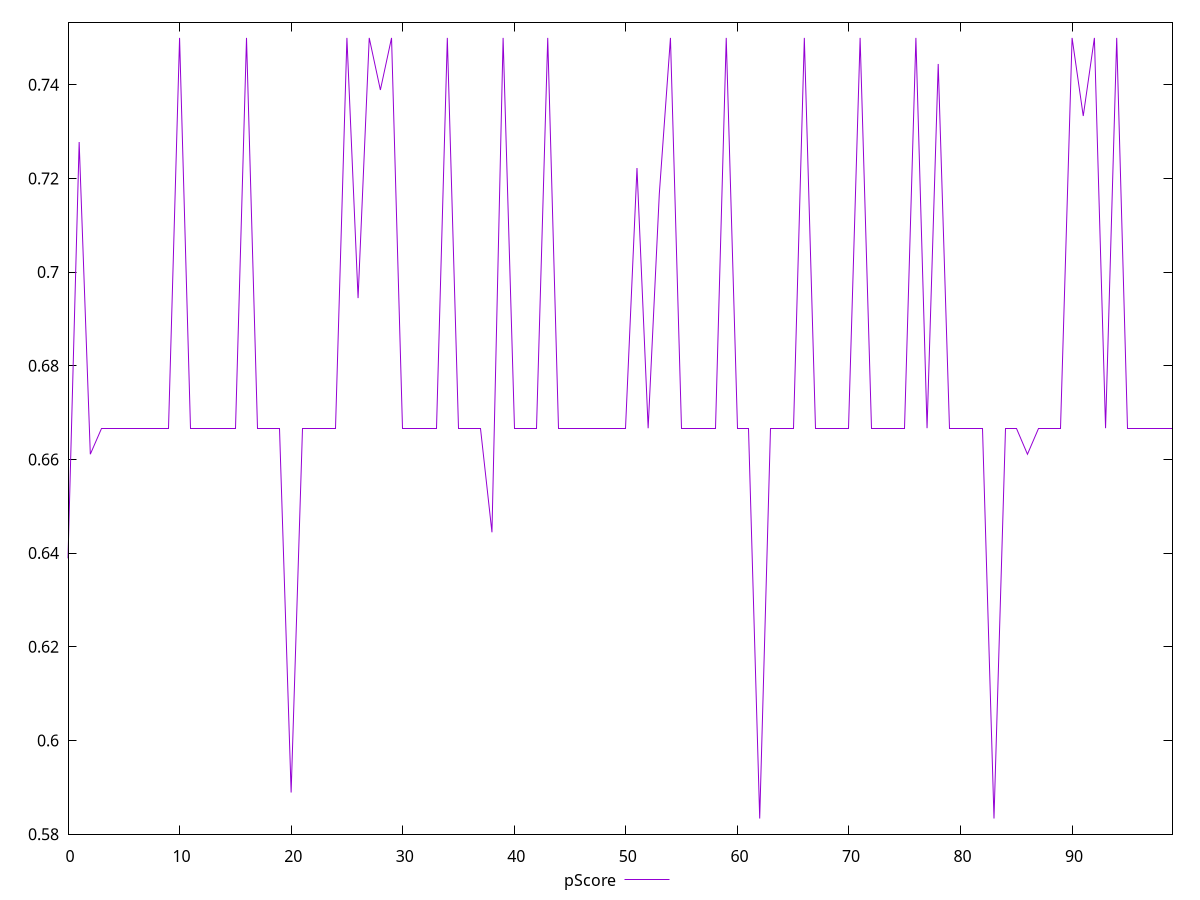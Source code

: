 reset

$pScore <<EOF
0 0.6388888888888888
1 0.7277777777777777
2 0.6611111111111111
3 0.6666666666666666
4 0.6666666666666666
5 0.6666666666666666
6 0.6666666666666666
7 0.6666666666666666
8 0.6666666666666666
9 0.6666666666666666
10 0.75
11 0.6666666666666666
12 0.6666666666666666
13 0.6666666666666666
14 0.6666666666666666
15 0.6666666666666666
16 0.75
17 0.6666666666666666
18 0.6666666666666666
19 0.6666666666666666
20 0.5888888888888889
21 0.6666666666666666
22 0.6666666666666666
23 0.6666666666666666
24 0.6666666666666666
25 0.75
26 0.6944444444444444
27 0.75
28 0.7388888888888889
29 0.75
30 0.6666666666666666
31 0.6666666666666666
32 0.6666666666666666
33 0.6666666666666666
34 0.75
35 0.6666666666666666
36 0.6666666666666666
37 0.6666666666666666
38 0.6444444444444445
39 0.75
40 0.6666666666666666
41 0.6666666666666666
42 0.6666666666666666
43 0.75
44 0.6666666666666666
45 0.6666666666666666
46 0.6666666666666666
47 0.6666666666666666
48 0.6666666666666666
49 0.6666666666666666
50 0.6666666666666666
51 0.7222222222222222
52 0.6666666666666666
53 0.7166666666666667
54 0.75
55 0.6666666666666666
56 0.6666666666666666
57 0.6666666666666666
58 0.6666666666666666
59 0.75
60 0.6666666666666666
61 0.6666666666666666
62 0.5833333333333334
63 0.6666666666666666
64 0.6666666666666666
65 0.6666666666666666
66 0.75
67 0.6666666666666666
68 0.6666666666666666
69 0.6666666666666666
70 0.6666666666666666
71 0.75
72 0.6666666666666666
73 0.6666666666666666
74 0.6666666666666666
75 0.6666666666666666
76 0.75
77 0.6666666666666666
78 0.7444444444444445
79 0.6666666666666666
80 0.6666666666666666
81 0.6666666666666666
82 0.6666666666666666
83 0.5833333333333334
84 0.6666666666666666
85 0.6666666666666666
86 0.6611111111111111
87 0.6666666666666666
88 0.6666666666666666
89 0.6666666666666666
90 0.75
91 0.7333333333333333
92 0.75
93 0.6666666666666666
94 0.75
95 0.6666666666666666
96 0.6666666666666666
97 0.6666666666666666
98 0.6666666666666666
99 0.6666666666666666
EOF

set key outside below
set xrange [0:99]
set yrange [0.5800000000000001:0.7533333333333333]
set trange [0.5800000000000001:0.7533333333333333]
set terminal svg size 640, 500 enhanced background rgb 'white'
set output "report_00019_2021-02-10T18-14-37.922Z//uses-webp-images/samples/pages/pScore/values.svg"

plot $pScore title "pScore" with line

reset
